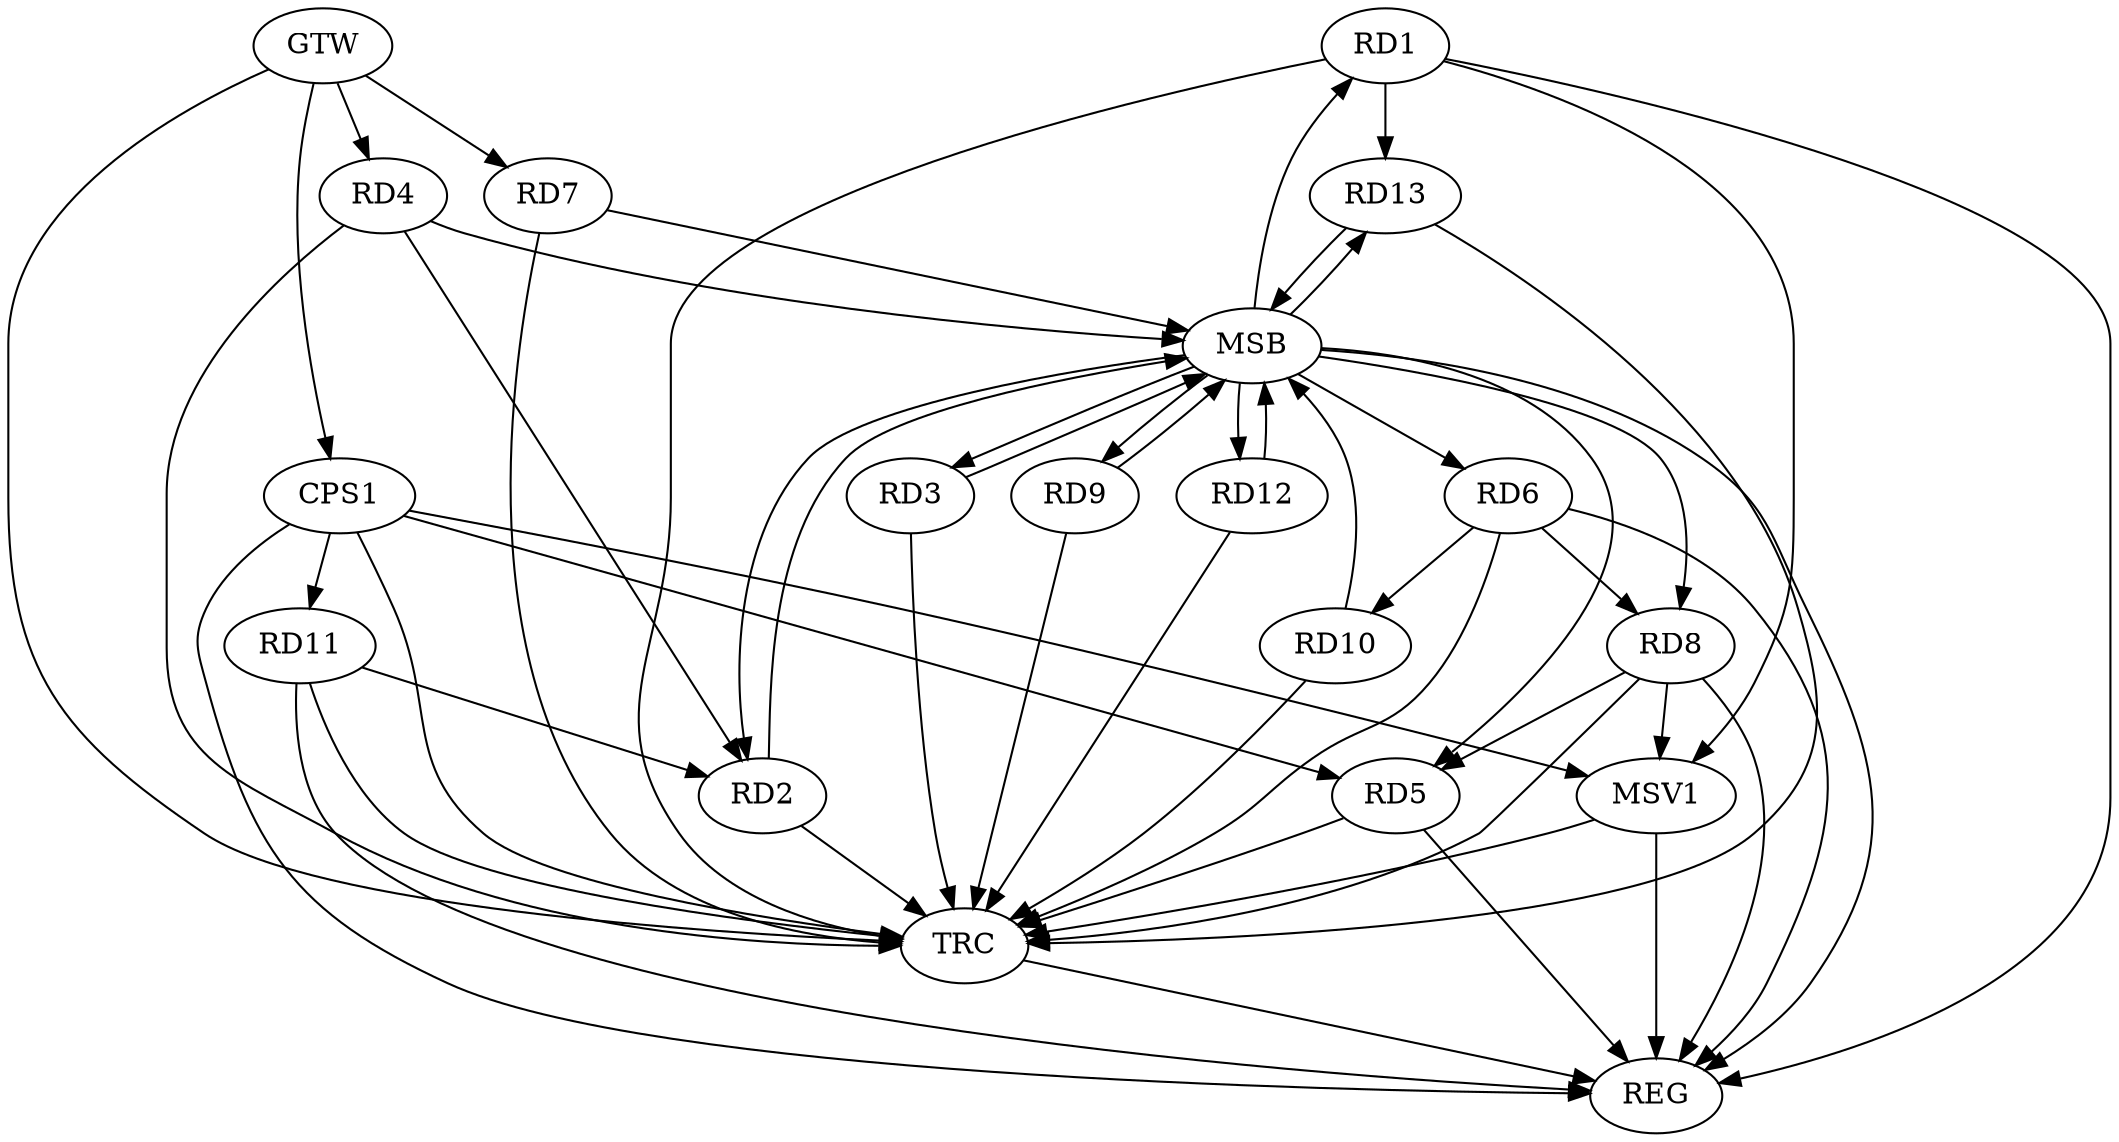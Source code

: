 strict digraph G {
  RD1 [ label="RD1" ];
  RD2 [ label="RD2" ];
  RD3 [ label="RD3" ];
  RD4 [ label="RD4" ];
  RD5 [ label="RD5" ];
  RD6 [ label="RD6" ];
  RD7 [ label="RD7" ];
  RD8 [ label="RD8" ];
  RD9 [ label="RD9" ];
  RD10 [ label="RD10" ];
  RD11 [ label="RD11" ];
  RD12 [ label="RD12" ];
  RD13 [ label="RD13" ];
  CPS1 [ label="CPS1" ];
  GTW [ label="GTW" ];
  REG [ label="REG" ];
  MSB [ label="MSB" ];
  TRC [ label="TRC" ];
  MSV1 [ label="MSV1" ];
  RD1 -> RD13;
  RD8 -> RD5;
  RD6 -> RD8;
  RD6 -> RD10;
  CPS1 -> RD5;
  CPS1 -> RD11;
  GTW -> RD4;
  GTW -> RD7;
  GTW -> CPS1;
  RD1 -> REG;
  RD5 -> REG;
  RD6 -> REG;
  RD8 -> REG;
  RD11 -> REG;
  CPS1 -> REG;
  RD2 -> MSB;
  MSB -> REG;
  RD3 -> MSB;
  MSB -> RD1;
  MSB -> RD13;
  RD4 -> MSB;
  MSB -> RD12;
  RD7 -> MSB;
  RD9 -> MSB;
  MSB -> RD2;
  RD10 -> MSB;
  MSB -> RD9;
  RD12 -> MSB;
  MSB -> RD6;
  MSB -> RD8;
  RD13 -> MSB;
  MSB -> RD3;
  MSB -> RD5;
  RD1 -> TRC;
  RD2 -> TRC;
  RD3 -> TRC;
  RD4 -> TRC;
  RD5 -> TRC;
  RD6 -> TRC;
  RD7 -> TRC;
  RD8 -> TRC;
  RD9 -> TRC;
  RD10 -> TRC;
  RD11 -> TRC;
  RD12 -> TRC;
  RD13 -> TRC;
  CPS1 -> TRC;
  GTW -> TRC;
  TRC -> REG;
  RD11 -> RD2;
  RD4 -> RD2;
  RD1 -> MSV1;
  RD8 -> MSV1;
  CPS1 -> MSV1;
  MSV1 -> REG;
  MSV1 -> TRC;
}
